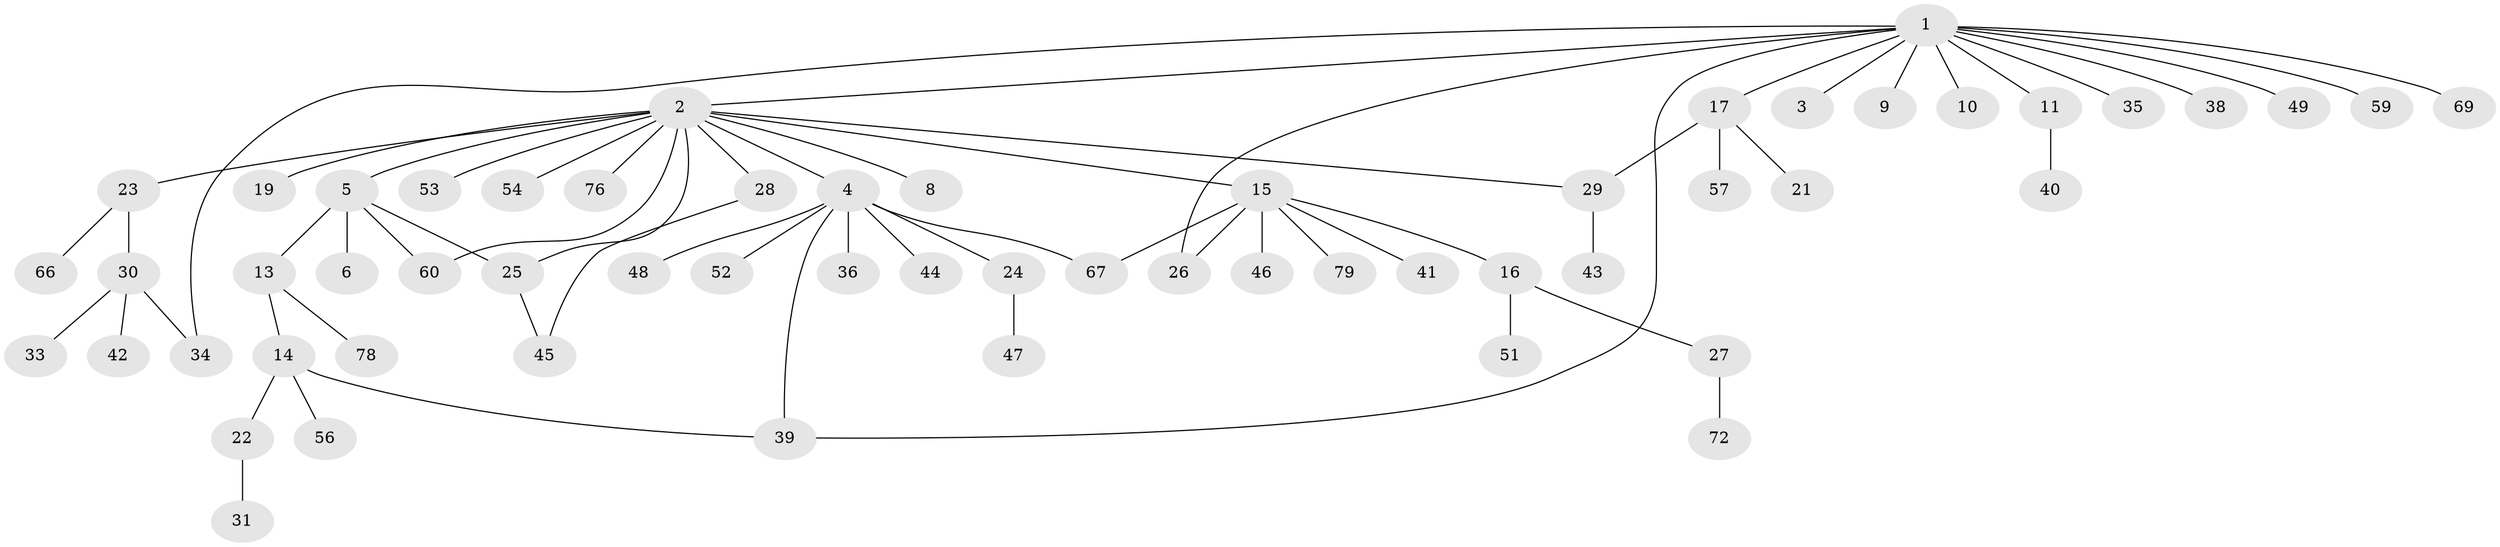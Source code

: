 // original degree distribution, {15: 0.02531645569620253, 1: 0.569620253164557, 8: 0.012658227848101266, 6: 0.012658227848101266, 3: 0.08860759493670886, 4: 0.06329113924050633, 7: 0.012658227848101266, 5: 0.012658227848101266, 2: 0.20253164556962025}
// Generated by graph-tools (version 1.1) at 2025/41/03/06/25 10:41:50]
// undirected, 58 vertices, 66 edges
graph export_dot {
graph [start="1"]
  node [color=gray90,style=filled];
  1 [super="+7"];
  2 [super="+61"];
  3;
  4 [super="+20"];
  5 [super="+12"];
  6;
  8;
  9;
  10;
  11 [super="+32"];
  13;
  14 [super="+18"];
  15 [super="+65"];
  16 [super="+71"];
  17 [super="+58"];
  19 [super="+62"];
  21 [super="+55"];
  22;
  23 [super="+50"];
  24 [super="+74"];
  25 [super="+37"];
  26 [super="+75"];
  27;
  28;
  29 [super="+70"];
  30;
  31;
  33;
  34 [super="+77"];
  35;
  36;
  38;
  39;
  40;
  41;
  42;
  43;
  44 [super="+73"];
  45 [super="+64"];
  46;
  47;
  48;
  49;
  51;
  52;
  53;
  54;
  56;
  57 [super="+63"];
  59;
  60;
  66;
  67 [super="+68"];
  69;
  72;
  76;
  78;
  79;
  1 -- 2;
  1 -- 3;
  1 -- 9;
  1 -- 10;
  1 -- 11;
  1 -- 17;
  1 -- 26;
  1 -- 34;
  1 -- 35;
  1 -- 38;
  1 -- 39;
  1 -- 49;
  1 -- 59;
  1 -- 69;
  2 -- 4;
  2 -- 5;
  2 -- 8;
  2 -- 15;
  2 -- 19;
  2 -- 23;
  2 -- 25;
  2 -- 28;
  2 -- 29;
  2 -- 53;
  2 -- 54;
  2 -- 60;
  2 -- 76;
  4 -- 24;
  4 -- 39;
  4 -- 44;
  4 -- 48;
  4 -- 52;
  4 -- 67;
  4 -- 36;
  5 -- 6;
  5 -- 13;
  5 -- 25;
  5 -- 60;
  11 -- 40;
  13 -- 14;
  13 -- 78;
  14 -- 22;
  14 -- 39;
  14 -- 56;
  15 -- 16;
  15 -- 26;
  15 -- 41;
  15 -- 46;
  15 -- 79;
  15 -- 67;
  16 -- 27;
  16 -- 51;
  17 -- 21;
  17 -- 57;
  17 -- 29;
  22 -- 31;
  23 -- 30;
  23 -- 66;
  24 -- 47;
  25 -- 45;
  27 -- 72;
  28 -- 45;
  29 -- 43;
  30 -- 33;
  30 -- 42;
  30 -- 34;
}
